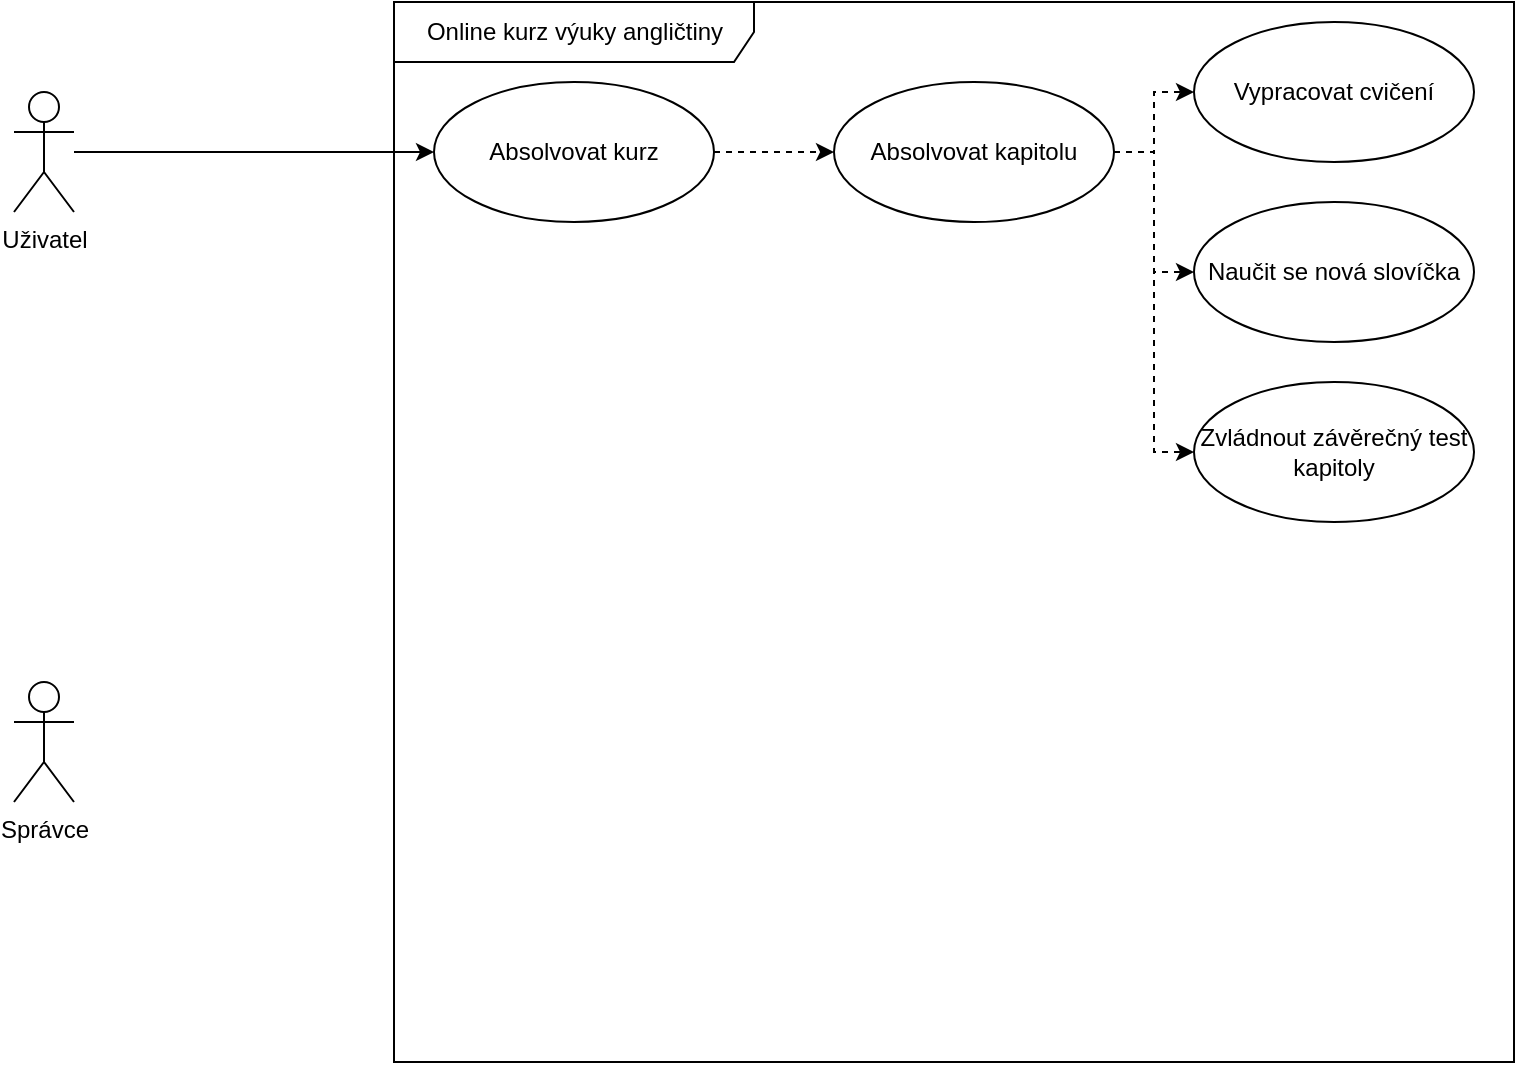 <mxfile version="13.9.2" type="github">
  <diagram id="iqJ7o-cSy8KzaglTyA_u" name="Page-1">
    <mxGraphModel dx="981" dy="546" grid="1" gridSize="10" guides="1" tooltips="1" connect="1" arrows="1" fold="1" page="1" pageScale="1" pageWidth="827" pageHeight="1169" math="0" shadow="0">
      <root>
        <mxCell id="0" />
        <mxCell id="1" parent="0" />
        <mxCell id="x6bhsYx0L1Dtl3mkXtob-18" style="edgeStyle=orthogonalEdgeStyle;rounded=0;orthogonalLoop=1;jettySize=auto;html=1;" edge="1" parent="1" source="x6bhsYx0L1Dtl3mkXtob-1" target="x6bhsYx0L1Dtl3mkXtob-13">
          <mxGeometry relative="1" as="geometry" />
        </mxCell>
        <mxCell id="x6bhsYx0L1Dtl3mkXtob-1" value="Uživatel" style="shape=umlActor;verticalLabelPosition=bottom;verticalAlign=top;html=1;" vertex="1" parent="1">
          <mxGeometry x="50" y="85" width="30" height="60" as="geometry" />
        </mxCell>
        <mxCell id="x6bhsYx0L1Dtl3mkXtob-8" value="Online kurz výuky angličtiny" style="shape=umlFrame;width=180;height=30;labelBackgroundColor=none;labelBorderColor=none;html=1;swimlaneFillColor=none;sketch=0;shadow=0;" vertex="1" parent="1">
          <mxGeometry x="240" y="40" width="560" height="530" as="geometry" />
        </mxCell>
        <mxCell id="x6bhsYx0L1Dtl3mkXtob-20" style="edgeStyle=orthogonalEdgeStyle;rounded=0;orthogonalLoop=1;jettySize=auto;html=1;entryX=0;entryY=0.5;entryDx=0;entryDy=0;dashed=1;" edge="1" parent="1" source="x6bhsYx0L1Dtl3mkXtob-13" target="x6bhsYx0L1Dtl3mkXtob-14">
          <mxGeometry relative="1" as="geometry" />
        </mxCell>
        <mxCell id="x6bhsYx0L1Dtl3mkXtob-13" value="Absolvovat kurz" style="ellipse;whiteSpace=wrap;html=1;shadow=0;labelBackgroundColor=none;sketch=0;strokeColor=#000000;gradientColor=none;" vertex="1" parent="1">
          <mxGeometry x="260" y="80" width="140" height="70" as="geometry" />
        </mxCell>
        <mxCell id="x6bhsYx0L1Dtl3mkXtob-25" style="edgeStyle=orthogonalEdgeStyle;rounded=0;orthogonalLoop=1;jettySize=auto;html=1;dashed=1;" edge="1" parent="1" source="x6bhsYx0L1Dtl3mkXtob-14" target="x6bhsYx0L1Dtl3mkXtob-22">
          <mxGeometry relative="1" as="geometry" />
        </mxCell>
        <mxCell id="x6bhsYx0L1Dtl3mkXtob-26" style="edgeStyle=orthogonalEdgeStyle;rounded=0;orthogonalLoop=1;jettySize=auto;html=1;entryX=0;entryY=0.5;entryDx=0;entryDy=0;dashed=1;" edge="1" parent="1" source="x6bhsYx0L1Dtl3mkXtob-14" target="x6bhsYx0L1Dtl3mkXtob-23">
          <mxGeometry relative="1" as="geometry" />
        </mxCell>
        <mxCell id="x6bhsYx0L1Dtl3mkXtob-27" style="edgeStyle=orthogonalEdgeStyle;rounded=0;orthogonalLoop=1;jettySize=auto;html=1;entryX=0;entryY=0.5;entryDx=0;entryDy=0;dashed=1;" edge="1" parent="1" source="x6bhsYx0L1Dtl3mkXtob-14" target="x6bhsYx0L1Dtl3mkXtob-24">
          <mxGeometry relative="1" as="geometry" />
        </mxCell>
        <mxCell id="x6bhsYx0L1Dtl3mkXtob-14" value="Absolvovat kapitolu" style="ellipse;whiteSpace=wrap;html=1;shadow=0;labelBackgroundColor=none;sketch=0;strokeColor=#000000;gradientColor=none;" vertex="1" parent="1">
          <mxGeometry x="460" y="80" width="140" height="70" as="geometry" />
        </mxCell>
        <mxCell id="x6bhsYx0L1Dtl3mkXtob-22" value="Vypracovat cvičení" style="ellipse;whiteSpace=wrap;html=1;shadow=0;labelBackgroundColor=none;sketch=0;strokeColor=#000000;gradientColor=none;" vertex="1" parent="1">
          <mxGeometry x="640" y="50" width="140" height="70" as="geometry" />
        </mxCell>
        <mxCell id="x6bhsYx0L1Dtl3mkXtob-23" value="Naučit se nová slovíčka" style="ellipse;whiteSpace=wrap;html=1;shadow=0;labelBackgroundColor=none;sketch=0;strokeColor=#000000;gradientColor=none;" vertex="1" parent="1">
          <mxGeometry x="640" y="140" width="140" height="70" as="geometry" />
        </mxCell>
        <mxCell id="x6bhsYx0L1Dtl3mkXtob-24" value="Zvládnout závěrečný test kapitoly" style="ellipse;whiteSpace=wrap;html=1;shadow=0;labelBackgroundColor=none;sketch=0;strokeColor=#000000;gradientColor=none;" vertex="1" parent="1">
          <mxGeometry x="640" y="230" width="140" height="70" as="geometry" />
        </mxCell>
        <mxCell id="x6bhsYx0L1Dtl3mkXtob-28" value="Správce" style="shape=umlActor;verticalLabelPosition=bottom;verticalAlign=top;html=1;outlineConnect=0;shadow=0;labelBackgroundColor=none;sketch=0;strokeColor=#000000;gradientColor=none;" vertex="1" parent="1">
          <mxGeometry x="50" y="380" width="30" height="60" as="geometry" />
        </mxCell>
      </root>
    </mxGraphModel>
  </diagram>
</mxfile>
